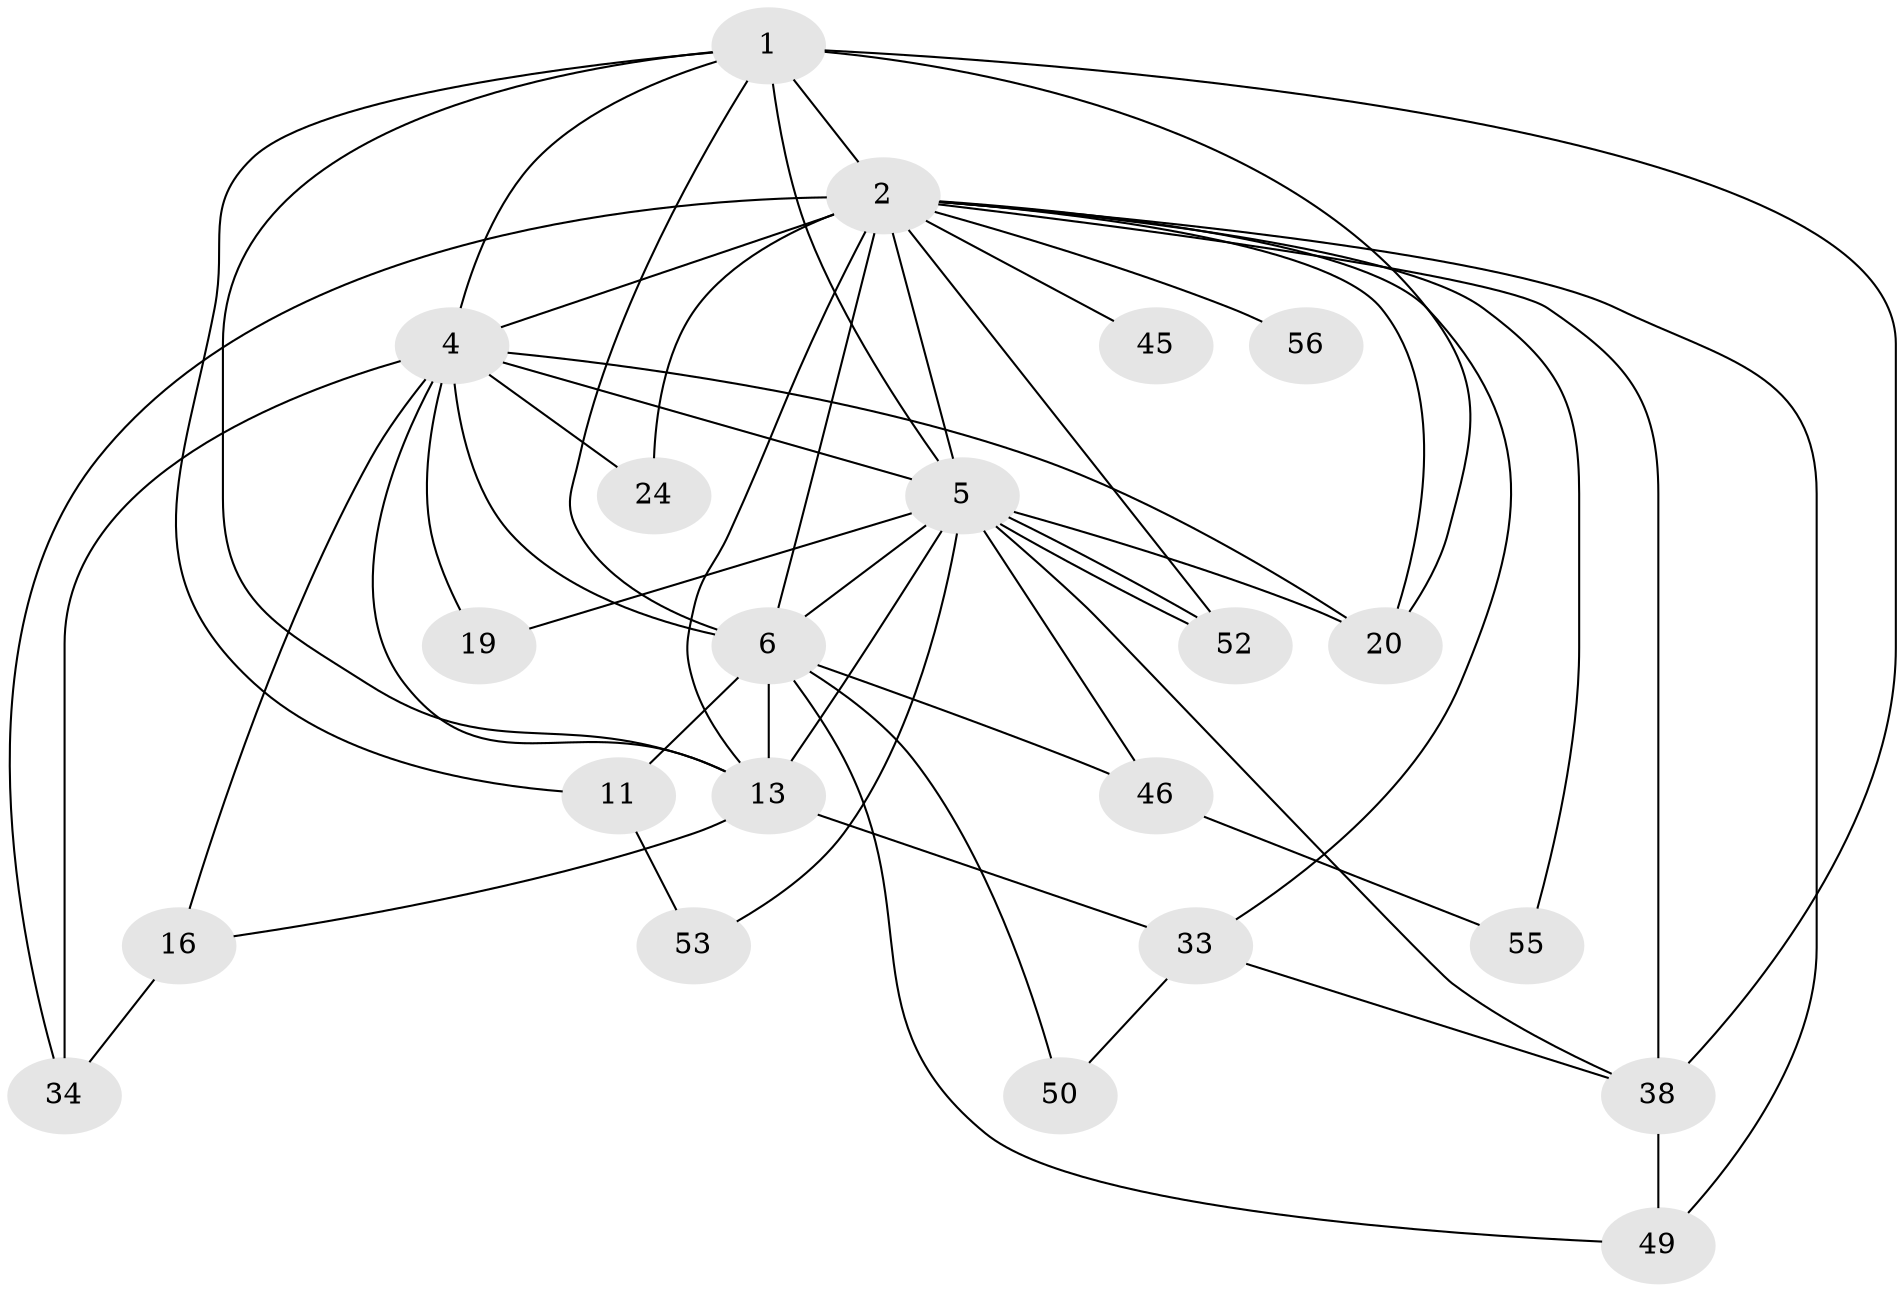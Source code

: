 // original degree distribution, {17: 0.013157894736842105, 11: 0.013157894736842105, 15: 0.013157894736842105, 16: 0.013157894736842105, 19: 0.02631578947368421, 18: 0.013157894736842105, 20: 0.013157894736842105, 35: 0.013157894736842105, 13: 0.013157894736842105, 3: 0.2236842105263158, 7: 0.02631578947368421, 5: 0.02631578947368421, 4: 0.039473684210526314, 2: 0.5526315789473685}
// Generated by graph-tools (version 1.1) at 2025/17/03/04/25 18:17:26]
// undirected, 22 vertices, 52 edges
graph export_dot {
graph [start="1"]
  node [color=gray90,style=filled];
  1;
  2 [super="+23+3"];
  4 [super="+10+42+7+21+26"];
  5 [super="+14+12+39+15+76+9+36"];
  6;
  11;
  13 [super="+18"];
  16 [super="+59"];
  19;
  20 [super="+32+47+44"];
  24;
  33 [super="+48"];
  34 [super="+66"];
  38 [super="+73"];
  45;
  46;
  49;
  50;
  52;
  53;
  55;
  56;
  1 -- 2 [weight=6];
  1 -- 4 [weight=4];
  1 -- 5 [weight=2];
  1 -- 6;
  1 -- 11;
  1 -- 13;
  1 -- 20;
  1 -- 38;
  2 -- 4 [weight=17];
  2 -- 5 [weight=7];
  2 -- 6 [weight=3];
  2 -- 55;
  2 -- 13;
  2 -- 20;
  2 -- 24 [weight=2];
  2 -- 33;
  2 -- 34;
  2 -- 38 [weight=2];
  2 -- 45;
  2 -- 49;
  2 -- 52;
  2 -- 56;
  4 -- 5 [weight=12];
  4 -- 6 [weight=3];
  4 -- 13;
  4 -- 34;
  4 -- 24;
  4 -- 16 [weight=2];
  4 -- 19;
  4 -- 20 [weight=2];
  5 -- 6 [weight=6];
  5 -- 52;
  5 -- 52;
  5 -- 53;
  5 -- 19;
  5 -- 20 [weight=3];
  5 -- 13 [weight=2];
  5 -- 46;
  5 -- 38;
  6 -- 11;
  6 -- 46;
  6 -- 49;
  6 -- 50;
  6 -- 13;
  11 -- 53;
  13 -- 16;
  13 -- 33;
  16 -- 34;
  33 -- 50;
  33 -- 38;
  38 -- 49;
  46 -- 55;
}
